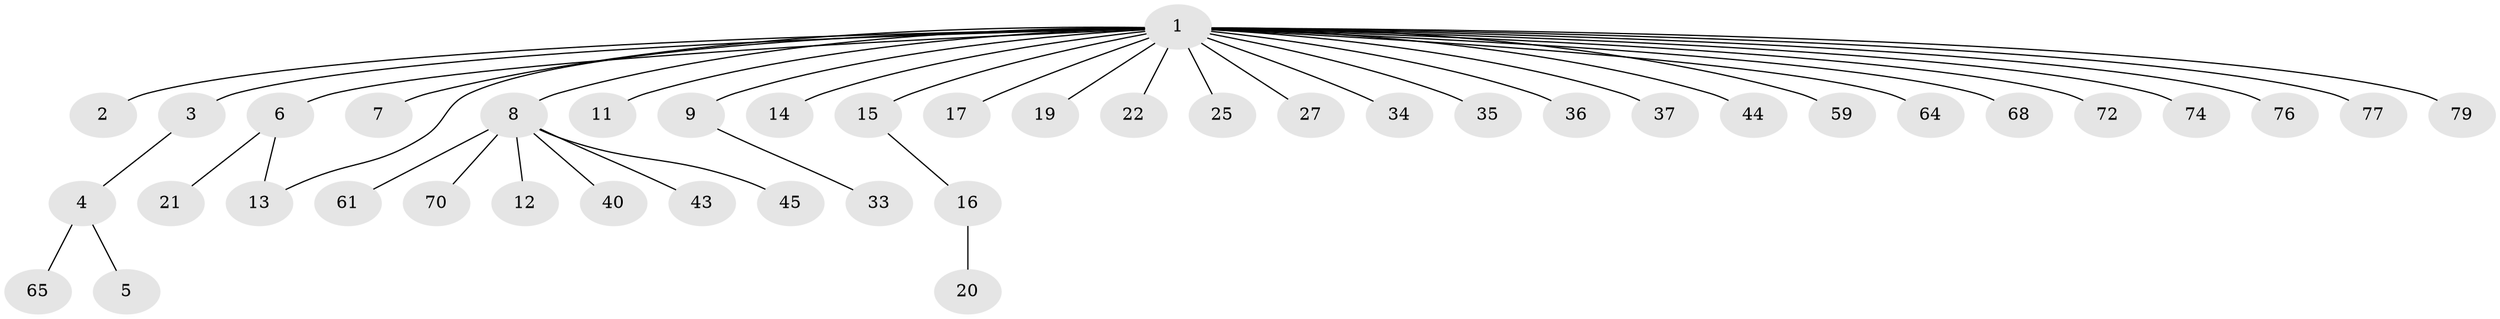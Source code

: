 // original degree distribution, {30: 0.011904761904761904, 1: 0.6785714285714286, 2: 0.19047619047619047, 5: 0.03571428571428571, 8: 0.011904761904761904, 7: 0.023809523809523808, 3: 0.023809523809523808, 6: 0.011904761904761904, 4: 0.011904761904761904}
// Generated by graph-tools (version 1.1) at 2025/14/03/09/25 04:14:32]
// undirected, 42 vertices, 42 edges
graph export_dot {
graph [start="1"]
  node [color=gray90,style=filled];
  1;
  2;
  3;
  4 [super="+10+18+24"];
  5 [super="+51"];
  6 [super="+80+39"];
  7;
  8 [super="+23"];
  9;
  11 [super="+42+66+54+55"];
  12;
  13 [super="+41+48+50+53+32+31"];
  14;
  15 [super="+71+81+30+26+28"];
  16 [super="+29"];
  17;
  19 [super="+58"];
  20;
  21;
  22;
  25;
  27;
  33;
  34;
  35 [super="+56+57+78+63+52"];
  36;
  37 [super="+60"];
  40 [super="+67+83+47"];
  43;
  44;
  45 [super="+46"];
  59;
  61;
  64;
  65;
  68;
  70 [super="+84"];
  72;
  74;
  76;
  77;
  79;
  1 -- 2;
  1 -- 3;
  1 -- 6;
  1 -- 7;
  1 -- 8;
  1 -- 9;
  1 -- 11;
  1 -- 13;
  1 -- 14;
  1 -- 15 [weight=3];
  1 -- 17;
  1 -- 19;
  1 -- 22;
  1 -- 25;
  1 -- 27;
  1 -- 34;
  1 -- 35;
  1 -- 36;
  1 -- 37;
  1 -- 44;
  1 -- 59;
  1 -- 64;
  1 -- 68;
  1 -- 72;
  1 -- 74;
  1 -- 76;
  1 -- 77;
  1 -- 79;
  3 -- 4;
  4 -- 5;
  4 -- 65;
  6 -- 21;
  6 -- 13;
  8 -- 12;
  8 -- 40;
  8 -- 43;
  8 -- 45;
  8 -- 61;
  8 -- 70;
  9 -- 33;
  15 -- 16;
  16 -- 20;
}
